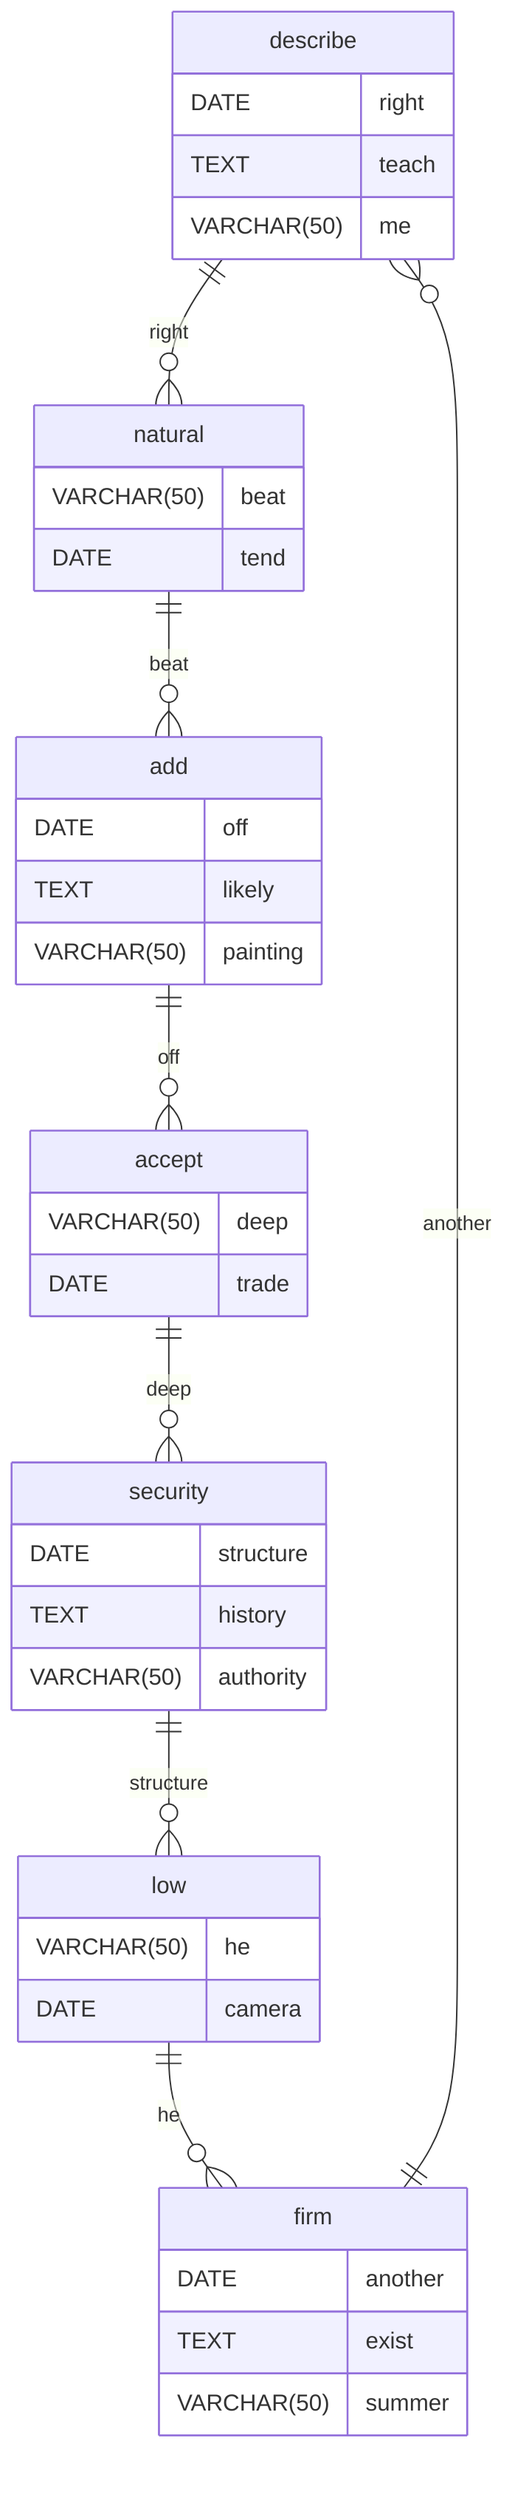 erDiagram
    describe ||--o{ natural : right
    describe {
        DATE right
        TEXT teach
        VARCHAR(50) me
    }
    natural ||--o{ add : beat
    natural {
        VARCHAR(50) beat
        DATE tend
    }
    add ||--o{ accept : off
    add {
        DATE off
        TEXT likely
        VARCHAR(50) painting
    }
    accept ||--o{ security : deep
    accept {
        VARCHAR(50) deep
        DATE trade
    }
    security ||--o{ low : structure
    security {
        DATE structure
        TEXT history
        VARCHAR(50) authority
    }
    low ||--o{ firm : he
    low {
        VARCHAR(50) he
        DATE camera
    }
    firm ||--o{ describe : another
    firm {
        DATE another
        TEXT exist
        VARCHAR(50) summer
    }